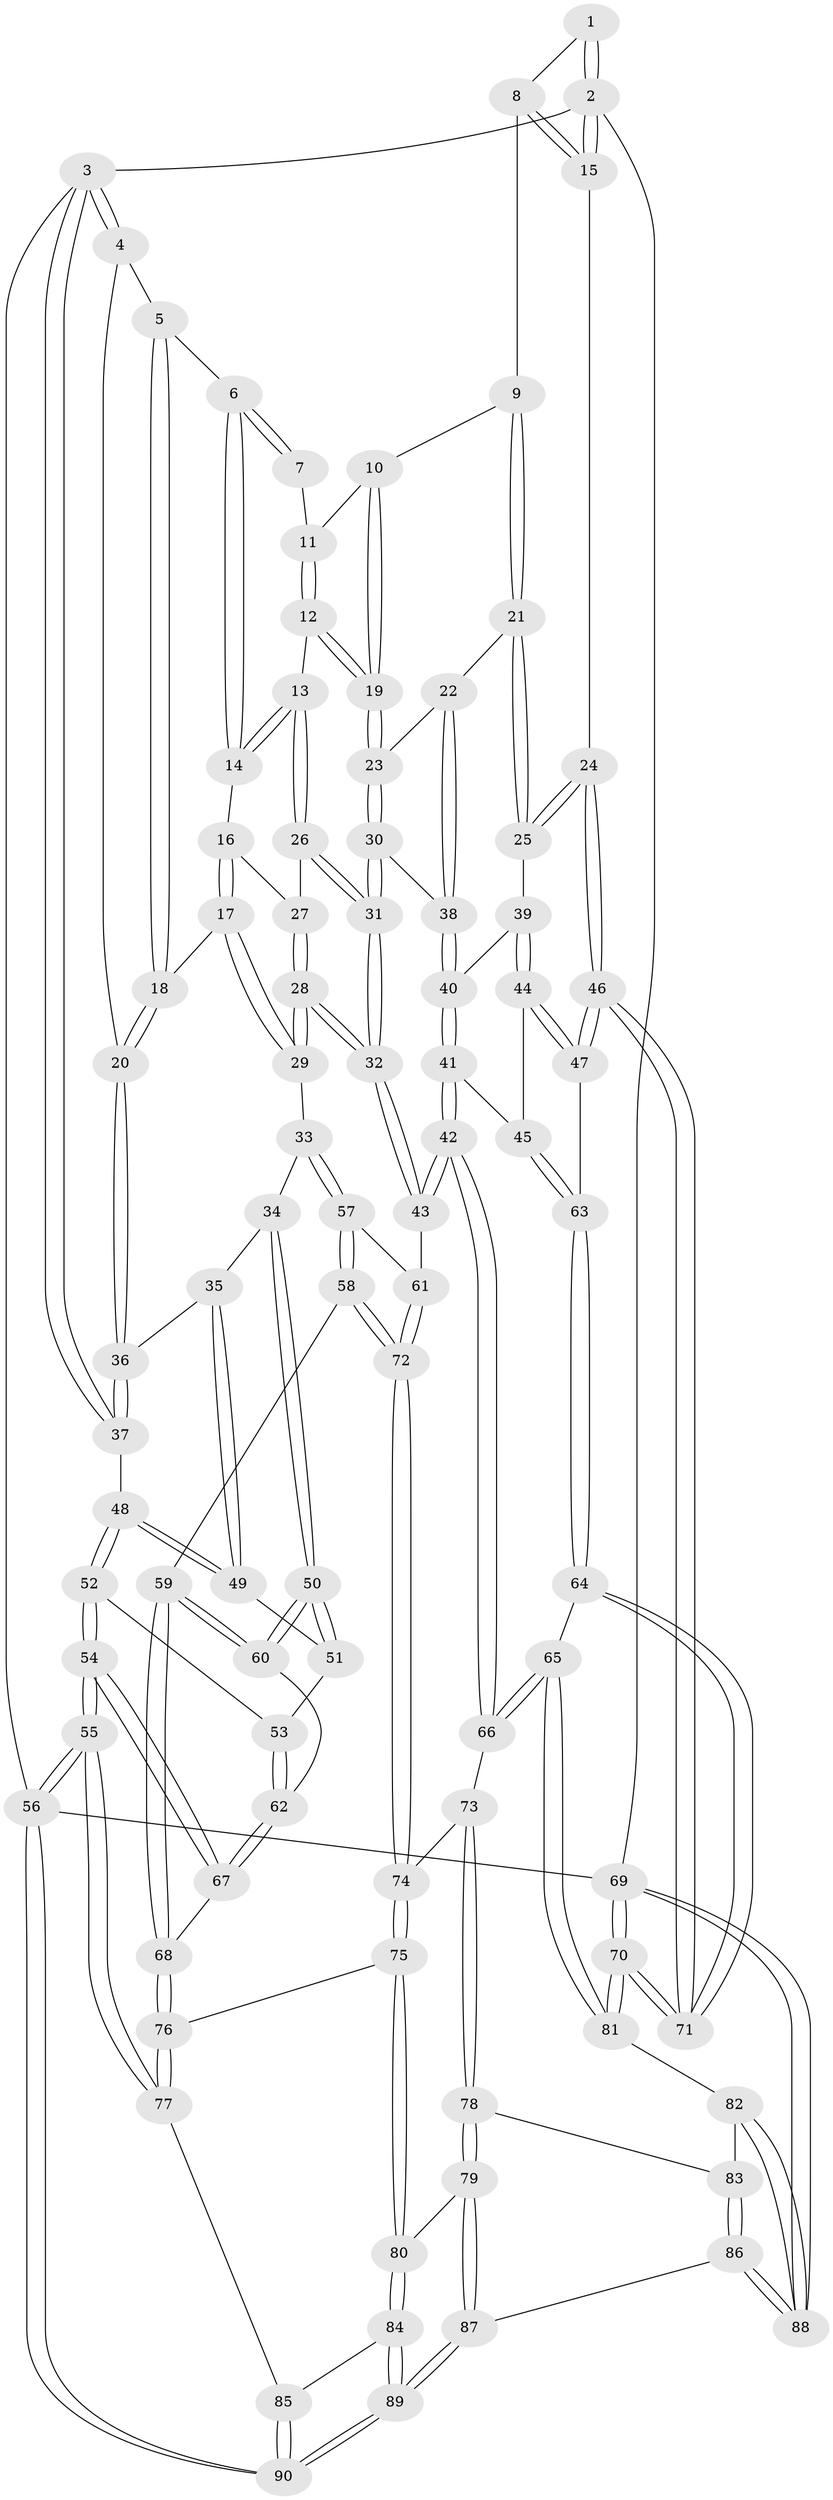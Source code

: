 // Generated by graph-tools (version 1.1) at 2025/02/03/09/25 05:02:07]
// undirected, 90 vertices, 222 edges
graph export_dot {
graph [start="1"]
  node [color=gray90,style=filled];
  1 [pos="+0.7604142804790661+0"];
  2 [pos="+1+0"];
  3 [pos="+0+0"];
  4 [pos="+0+0"];
  5 [pos="+0.47395719255198543+0"];
  6 [pos="+0.5041349622888396+0"];
  7 [pos="+0.716565283931375+0"];
  8 [pos="+0.9711736995491342+0.06476716705107048"];
  9 [pos="+0.9024981225249895+0.12317150440403576"];
  10 [pos="+0.8593485680327095+0.08752779339243005"];
  11 [pos="+0.7606254370933303+0"];
  12 [pos="+0.7186419608829243+0.18283675419214973"];
  13 [pos="+0.6982072640168836+0.18388185280843206"];
  14 [pos="+0.5224268253815898+0"];
  15 [pos="+1+0"];
  16 [pos="+0.5056044766703175+0.11812323663487778"];
  17 [pos="+0.4051432195634988+0.20693959705450393"];
  18 [pos="+0.31027724994849987+0.17042535529579234"];
  19 [pos="+0.7310870635323953+0.1906741576967545"];
  20 [pos="+0.23626876882394302+0.19185442434141173"];
  21 [pos="+0.9230380082962715+0.24499860128947287"];
  22 [pos="+0.902919849638867+0.24644350865318293"];
  23 [pos="+0.7574628524187645+0.21968486637530088"];
  24 [pos="+1+0.301405488453651"];
  25 [pos="+0.9377809308724662+0.2554803989202723"];
  26 [pos="+0.6554119528971041+0.20948877709791625"];
  27 [pos="+0.5431026153176746+0.1802816498377505"];
  28 [pos="+0.5280060025844615+0.3559966441519042"];
  29 [pos="+0.4352468018625135+0.35374403889408745"];
  30 [pos="+0.72495600347081+0.33340012059500024"];
  31 [pos="+0.5920471285439811+0.3847158284461581"];
  32 [pos="+0.591327409803524+0.3853479569383651"];
  33 [pos="+0.4312088380074388+0.35629911443001017"];
  34 [pos="+0.41463020536289874+0.3578190331394291"];
  35 [pos="+0.2085933320912918+0.3140783343692646"];
  36 [pos="+0.21380610818876236+0.24296390698152237"];
  37 [pos="+0+0.05759665296060785"];
  38 [pos="+0.7737076100722168+0.35909381649301025"];
  39 [pos="+0.8934875034655178+0.36938905269370265"];
  40 [pos="+0.7763418359567659+0.36376234348683023"];
  41 [pos="+0.7933785508976913+0.4356801143513119"];
  42 [pos="+0.6735307679819664+0.5217284041699433"];
  43 [pos="+0.618498896147498+0.4776330255395599"];
  44 [pos="+0.8893505137201523+0.4024188882435127"];
  45 [pos="+0.8483200894779304+0.44744640840690203"];
  46 [pos="+1+0.5814669579641923"];
  47 [pos="+1+0.5069679007487295"];
  48 [pos="+0+0.12756915222869378"];
  49 [pos="+0.18810667600877568+0.33969906359270613"];
  50 [pos="+0.30669306235112154+0.4698516008729136"];
  51 [pos="+0.186564597842906+0.34390494828582"];
  52 [pos="+0+0.34056340194755375"];
  53 [pos="+0.15690012772466477+0.386135535588955"];
  54 [pos="+0+0.6827797867713048"];
  55 [pos="+0+0.8794796009112302"];
  56 [pos="+0+1"];
  57 [pos="+0.41436613666768735+0.5241097576567747"];
  58 [pos="+0.38241609414154504+0.5625475793639154"];
  59 [pos="+0.3375571023953039+0.569065779580011"];
  60 [pos="+0.30660713666587125+0.4881198726083296"];
  61 [pos="+0.5545427974234074+0.5238371405973962"];
  62 [pos="+0.13505973962473936+0.486991272283865"];
  63 [pos="+0.8514038116544517+0.45592426130747765"];
  64 [pos="+0.8858550171860664+0.6538896296580292"];
  65 [pos="+0.8066846055591744+0.67543271961978"];
  66 [pos="+0.7070138856003805+0.5929321544584188"];
  67 [pos="+0.11744011811727485+0.5307208904865317"];
  68 [pos="+0.2754157466548356+0.6236469575930934"];
  69 [pos="+1+1"];
  70 [pos="+1+1"];
  71 [pos="+1+0.6688956917174942"];
  72 [pos="+0.4899678826143579+0.6709067994018629"];
  73 [pos="+0.538602674775285+0.6979273566558502"];
  74 [pos="+0.4918254627956338+0.6776526204645683"];
  75 [pos="+0.4237115936314239+0.7380040266081641"];
  76 [pos="+0.2757342507643471+0.6918685810722768"];
  77 [pos="+0.18716345558327643+0.8279434742032248"];
  78 [pos="+0.6151678694525834+0.8337045359035661"];
  79 [pos="+0.5630702484135836+0.866377531068746"];
  80 [pos="+0.4219809671892486+0.8540328991149378"];
  81 [pos="+0.7587820740726329+0.7783510241653002"];
  82 [pos="+0.7147475782061702+0.8268461961716871"];
  83 [pos="+0.6244827609552508+0.8346140632862384"];
  84 [pos="+0.3743841896441911+0.8953126107921062"];
  85 [pos="+0.2326522697538235+0.8586642372888067"];
  86 [pos="+0.6470391949531877+1"];
  87 [pos="+0.49560709130470254+1"];
  88 [pos="+0.86012617629896+1"];
  89 [pos="+0.4505331317608945+1"];
  90 [pos="+0.2927582847753031+1"];
  1 -- 2;
  1 -- 2;
  1 -- 8;
  2 -- 3;
  2 -- 15;
  2 -- 15;
  2 -- 69;
  3 -- 4;
  3 -- 4;
  3 -- 37;
  3 -- 37;
  3 -- 56;
  4 -- 5;
  4 -- 20;
  5 -- 6;
  5 -- 18;
  5 -- 18;
  6 -- 7;
  6 -- 7;
  6 -- 14;
  6 -- 14;
  7 -- 11;
  8 -- 9;
  8 -- 15;
  8 -- 15;
  9 -- 10;
  9 -- 21;
  9 -- 21;
  10 -- 11;
  10 -- 19;
  10 -- 19;
  11 -- 12;
  11 -- 12;
  12 -- 13;
  12 -- 19;
  12 -- 19;
  13 -- 14;
  13 -- 14;
  13 -- 26;
  13 -- 26;
  14 -- 16;
  15 -- 24;
  16 -- 17;
  16 -- 17;
  16 -- 27;
  17 -- 18;
  17 -- 29;
  17 -- 29;
  18 -- 20;
  18 -- 20;
  19 -- 23;
  19 -- 23;
  20 -- 36;
  20 -- 36;
  21 -- 22;
  21 -- 25;
  21 -- 25;
  22 -- 23;
  22 -- 38;
  22 -- 38;
  23 -- 30;
  23 -- 30;
  24 -- 25;
  24 -- 25;
  24 -- 46;
  24 -- 46;
  25 -- 39;
  26 -- 27;
  26 -- 31;
  26 -- 31;
  27 -- 28;
  27 -- 28;
  28 -- 29;
  28 -- 29;
  28 -- 32;
  28 -- 32;
  29 -- 33;
  30 -- 31;
  30 -- 31;
  30 -- 38;
  31 -- 32;
  31 -- 32;
  32 -- 43;
  32 -- 43;
  33 -- 34;
  33 -- 57;
  33 -- 57;
  34 -- 35;
  34 -- 50;
  34 -- 50;
  35 -- 36;
  35 -- 49;
  35 -- 49;
  36 -- 37;
  36 -- 37;
  37 -- 48;
  38 -- 40;
  38 -- 40;
  39 -- 40;
  39 -- 44;
  39 -- 44;
  40 -- 41;
  40 -- 41;
  41 -- 42;
  41 -- 42;
  41 -- 45;
  42 -- 43;
  42 -- 43;
  42 -- 66;
  42 -- 66;
  43 -- 61;
  44 -- 45;
  44 -- 47;
  44 -- 47;
  45 -- 63;
  45 -- 63;
  46 -- 47;
  46 -- 47;
  46 -- 71;
  46 -- 71;
  47 -- 63;
  48 -- 49;
  48 -- 49;
  48 -- 52;
  48 -- 52;
  49 -- 51;
  50 -- 51;
  50 -- 51;
  50 -- 60;
  50 -- 60;
  51 -- 53;
  52 -- 53;
  52 -- 54;
  52 -- 54;
  53 -- 62;
  53 -- 62;
  54 -- 55;
  54 -- 55;
  54 -- 67;
  54 -- 67;
  55 -- 56;
  55 -- 56;
  55 -- 77;
  55 -- 77;
  56 -- 90;
  56 -- 90;
  56 -- 69;
  57 -- 58;
  57 -- 58;
  57 -- 61;
  58 -- 59;
  58 -- 72;
  58 -- 72;
  59 -- 60;
  59 -- 60;
  59 -- 68;
  59 -- 68;
  60 -- 62;
  61 -- 72;
  61 -- 72;
  62 -- 67;
  62 -- 67;
  63 -- 64;
  63 -- 64;
  64 -- 65;
  64 -- 71;
  64 -- 71;
  65 -- 66;
  65 -- 66;
  65 -- 81;
  65 -- 81;
  66 -- 73;
  67 -- 68;
  68 -- 76;
  68 -- 76;
  69 -- 70;
  69 -- 70;
  69 -- 88;
  69 -- 88;
  70 -- 71;
  70 -- 71;
  70 -- 81;
  70 -- 81;
  72 -- 74;
  72 -- 74;
  73 -- 74;
  73 -- 78;
  73 -- 78;
  74 -- 75;
  74 -- 75;
  75 -- 76;
  75 -- 80;
  75 -- 80;
  76 -- 77;
  76 -- 77;
  77 -- 85;
  78 -- 79;
  78 -- 79;
  78 -- 83;
  79 -- 80;
  79 -- 87;
  79 -- 87;
  80 -- 84;
  80 -- 84;
  81 -- 82;
  82 -- 83;
  82 -- 88;
  82 -- 88;
  83 -- 86;
  83 -- 86;
  84 -- 85;
  84 -- 89;
  84 -- 89;
  85 -- 90;
  85 -- 90;
  86 -- 87;
  86 -- 88;
  86 -- 88;
  87 -- 89;
  87 -- 89;
  89 -- 90;
  89 -- 90;
}

